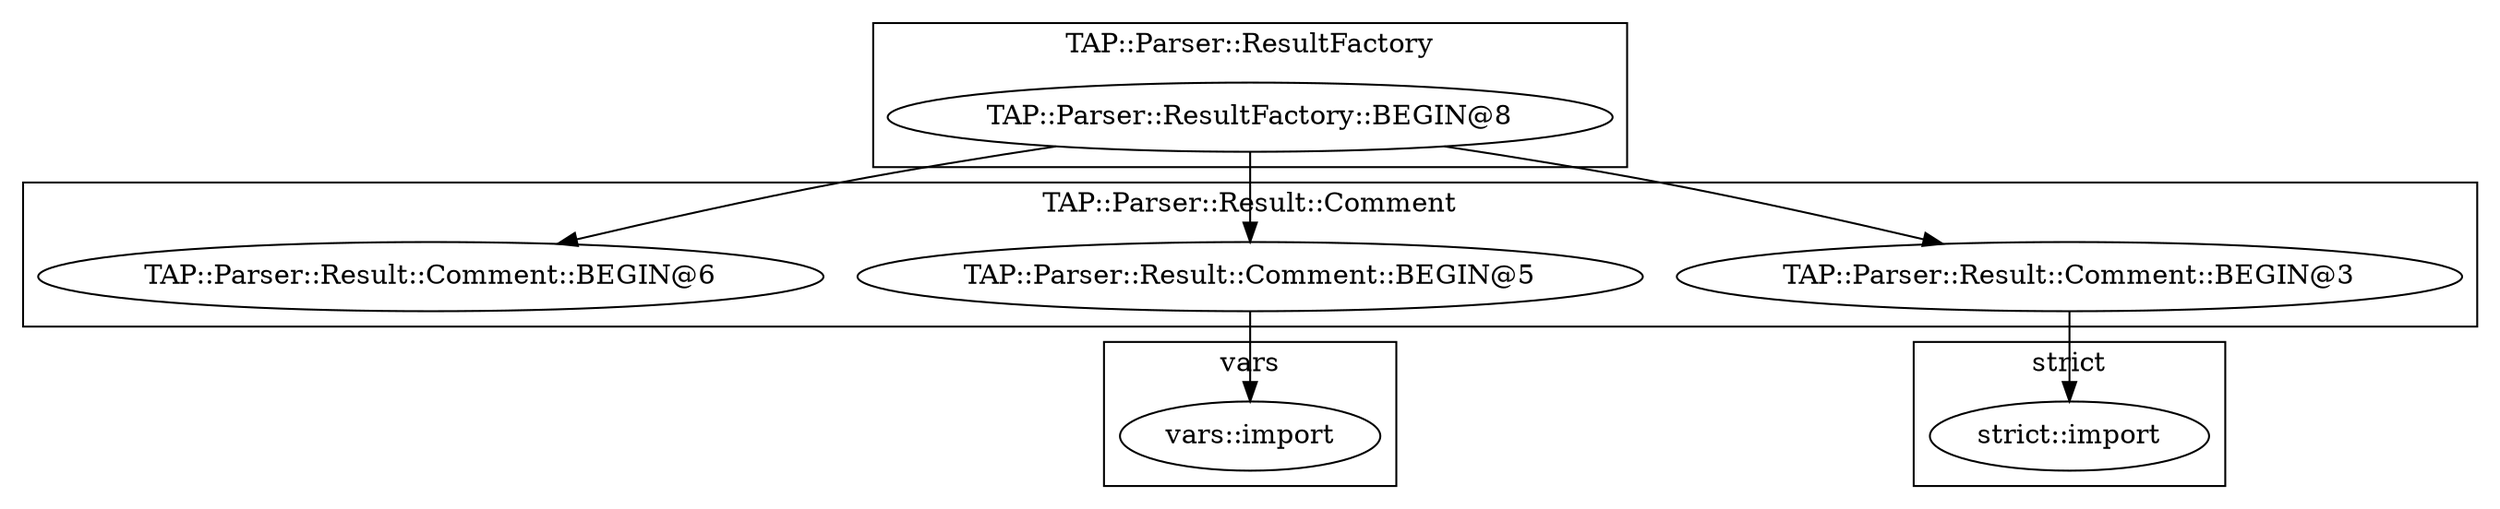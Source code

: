 digraph {
graph [overlap=false]
subgraph cluster_TAP_Parser_ResultFactory {
	label="TAP::Parser::ResultFactory";
	"TAP::Parser::ResultFactory::BEGIN@8";
}
subgraph cluster_vars {
	label="vars";
	"vars::import";
}
subgraph cluster_strict {
	label="strict";
	"strict::import";
}
subgraph cluster_TAP_Parser_Result_Comment {
	label="TAP::Parser::Result::Comment";
	"TAP::Parser::Result::Comment::BEGIN@5";
	"TAP::Parser::Result::Comment::BEGIN@3";
	"TAP::Parser::Result::Comment::BEGIN@6";
}
"TAP::Parser::ResultFactory::BEGIN@8" -> "TAP::Parser::Result::Comment::BEGIN@5";
"TAP::Parser::ResultFactory::BEGIN@8" -> "TAP::Parser::Result::Comment::BEGIN@3";
"TAP::Parser::Result::Comment::BEGIN@5" -> "vars::import";
"TAP::Parser::ResultFactory::BEGIN@8" -> "TAP::Parser::Result::Comment::BEGIN@6";
"TAP::Parser::Result::Comment::BEGIN@3" -> "strict::import";
}
